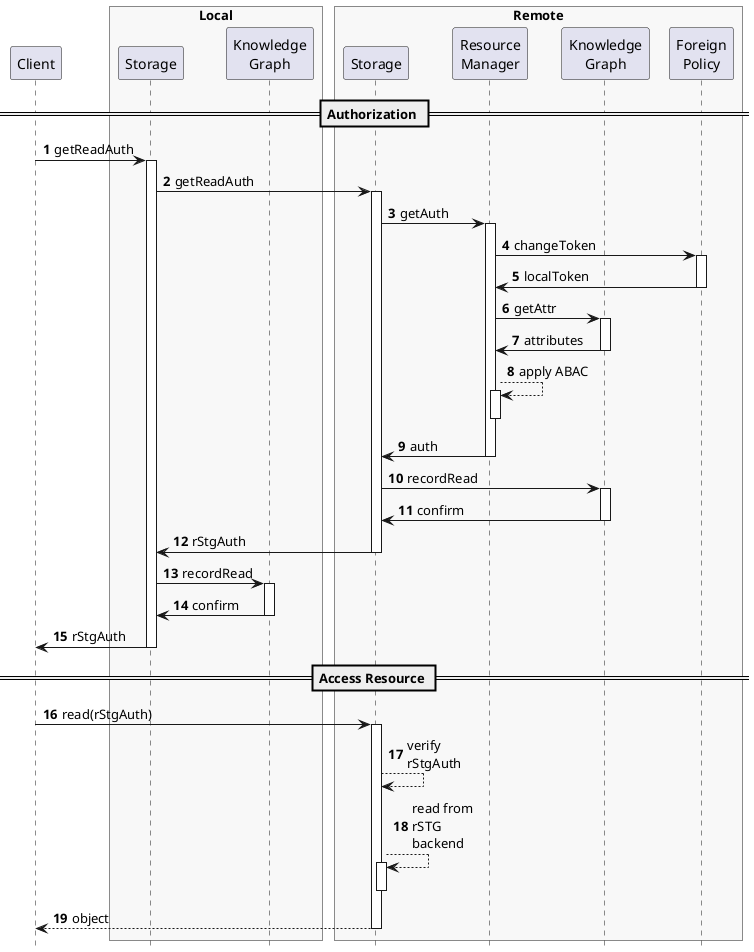     @startuml

    autonumber
    hide footbox
    skinparam shadowing false
    skinparam ParticipantPadding 5
    skinparam BoxPadding 5
    
    participant Client
    box "Local" #F8F8F8
    participant "Storage" as aSTG
    participant "Knowledge\nGraph" as aKG
    end box
    box "Remote" #F8F8F8
    participant "Storage" as rSTG
    participant "Resource\nManager" as rRM
    participant "Knowledge\nGraph" as rKG
    participant "Foreign\nPolicy" as rFP
    end box
    
    == Authorization ==
    Client->aSTG: getReadAuth
    activate aSTG
    aSTG->rSTG: getReadAuth
    activate rSTG
    rSTG->rRM: getAuth
    activate rRM
    rRM->rFP: changeToken
    activate rFP
    rFP->rRM: localToken
    deactivate rFP
    rRM->rKG: getAttr
    activate rKG
    rKG->rRM: attributes
    deactivate rKG
    rRM-->rRM: apply ABAC
    activate rRM
    deactivate rRM
    rRM->rSTG: auth
    deactivate rRM
    rSTG->rKG: recordRead
    activate rKG
    rKG->rSTG: confirm
    deactivate rKG
    rSTG->aSTG: rStgAuth
    deactivate rSTG
    aSTG->aKG: recordRead
    activate aKG
    aKG->aSTG: confirm
    deactivate aKG
    aSTG->Client: rStgAuth
    deactivate aSTG
    
    == Access Resource ==
    Client->rSTG: read(rStgAuth)
    activate rSTG
    rSTG-->rSTG: verify\nrStgAuth
    rSTG-->rSTG: read from\nrSTG\nbackend
    activate rSTG
    deactivate rSTG
    rSTG-->Client: object
    deactivate rSTG

    @enduml
